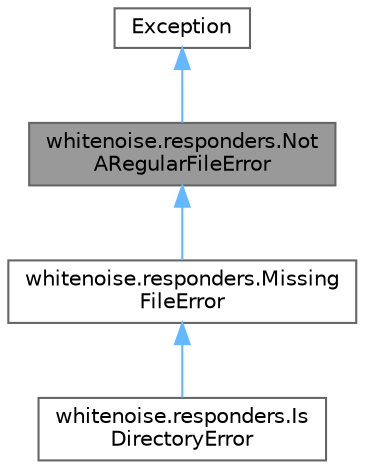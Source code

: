 digraph "whitenoise.responders.NotARegularFileError"
{
 // LATEX_PDF_SIZE
  bgcolor="transparent";
  edge [fontname=Helvetica,fontsize=10,labelfontname=Helvetica,labelfontsize=10];
  node [fontname=Helvetica,fontsize=10,shape=box,height=0.2,width=0.4];
  Node1 [id="Node000001",label="whitenoise.responders.Not\lARegularFileError",height=0.2,width=0.4,color="gray40", fillcolor="grey60", style="filled", fontcolor="black",tooltip=" "];
  Node2 -> Node1 [id="edge1_Node000001_Node000002",dir="back",color="steelblue1",style="solid",tooltip=" "];
  Node2 [id="Node000002",label="Exception",height=0.2,width=0.4,color="gray40", fillcolor="white", style="filled",tooltip=" "];
  Node1 -> Node3 [id="edge2_Node000001_Node000003",dir="back",color="steelblue1",style="solid",tooltip=" "];
  Node3 [id="Node000003",label="whitenoise.responders.Missing\lFileError",height=0.2,width=0.4,color="gray40", fillcolor="white", style="filled",URL="$classwhitenoise_1_1responders_1_1_missing_file_error.html",tooltip=" "];
  Node3 -> Node4 [id="edge3_Node000003_Node000004",dir="back",color="steelblue1",style="solid",tooltip=" "];
  Node4 [id="Node000004",label="whitenoise.responders.Is\lDirectoryError",height=0.2,width=0.4,color="gray40", fillcolor="white", style="filled",URL="$classwhitenoise_1_1responders_1_1_is_directory_error.html",tooltip=" "];
}
